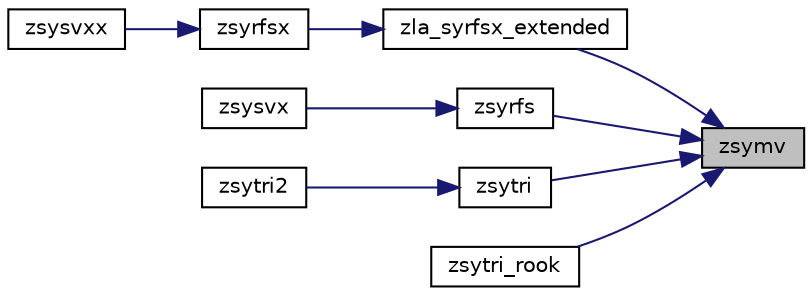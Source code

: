 digraph "zsymv"
{
 // LATEX_PDF_SIZE
  edge [fontname="Helvetica",fontsize="10",labelfontname="Helvetica",labelfontsize="10"];
  node [fontname="Helvetica",fontsize="10",shape=record];
  rankdir="RL";
  Node1 [label="zsymv",height=0.2,width=0.4,color="black", fillcolor="grey75", style="filled", fontcolor="black",tooltip="ZSYMV computes a matrix-vector product for a complex symmetric matrix."];
  Node1 -> Node2 [dir="back",color="midnightblue",fontsize="10",style="solid",fontname="Helvetica"];
  Node2 [label="zla_syrfsx_extended",height=0.2,width=0.4,color="black", fillcolor="white", style="filled",URL="$zla__syrfsx__extended_8f.html#a39609e2bee43baf388a2e40e8dd99a58",tooltip="ZLA_SYRFSX_EXTENDED improves the computed solution to a system of linear equations for symmetric inde..."];
  Node2 -> Node3 [dir="back",color="midnightblue",fontsize="10",style="solid",fontname="Helvetica"];
  Node3 [label="zsyrfsx",height=0.2,width=0.4,color="black", fillcolor="white", style="filled",URL="$zsyrfsx_8f.html#a2ade587faeea8fb65809e3326e6e598d",tooltip="ZSYRFSX"];
  Node3 -> Node4 [dir="back",color="midnightblue",fontsize="10",style="solid",fontname="Helvetica"];
  Node4 [label="zsysvxx",height=0.2,width=0.4,color="black", fillcolor="white", style="filled",URL="$zsysvxx_8f.html#a1b7d9097a3e5d0b85c257f2f84c12f0e",tooltip="ZSYSVXX computes the solution to system of linear equations A * X = B for SY matrices"];
  Node1 -> Node5 [dir="back",color="midnightblue",fontsize="10",style="solid",fontname="Helvetica"];
  Node5 [label="zsyrfs",height=0.2,width=0.4,color="black", fillcolor="white", style="filled",URL="$zsyrfs_8f.html#a31e86521c090f1f20502fc91d82ad80e",tooltip="ZSYRFS"];
  Node5 -> Node6 [dir="back",color="midnightblue",fontsize="10",style="solid",fontname="Helvetica"];
  Node6 [label="zsysvx",height=0.2,width=0.4,color="black", fillcolor="white", style="filled",URL="$zsysvx_8f.html#af30daece155f45c0e3cc89338a23dfb2",tooltip="ZSYSVX computes the solution to system of linear equations A * X = B for SY matrices"];
  Node1 -> Node7 [dir="back",color="midnightblue",fontsize="10",style="solid",fontname="Helvetica"];
  Node7 [label="zsytri",height=0.2,width=0.4,color="black", fillcolor="white", style="filled",URL="$zsytri_8f.html#ae35a5df45bbca6c8caa41d5f83dc1ccf",tooltip="ZSYTRI"];
  Node7 -> Node8 [dir="back",color="midnightblue",fontsize="10",style="solid",fontname="Helvetica"];
  Node8 [label="zsytri2",height=0.2,width=0.4,color="black", fillcolor="white", style="filled",URL="$zsytri2_8f.html#a35cbd9921246e2c78c809f96690debeb",tooltip="ZSYTRI2"];
  Node1 -> Node9 [dir="back",color="midnightblue",fontsize="10",style="solid",fontname="Helvetica"];
  Node9 [label="zsytri_rook",height=0.2,width=0.4,color="black", fillcolor="white", style="filled",URL="$zsytri__rook_8f.html#a8962328f63b2ca765a097ba8b8e448ac",tooltip="ZSYTRI_ROOK"];
}
